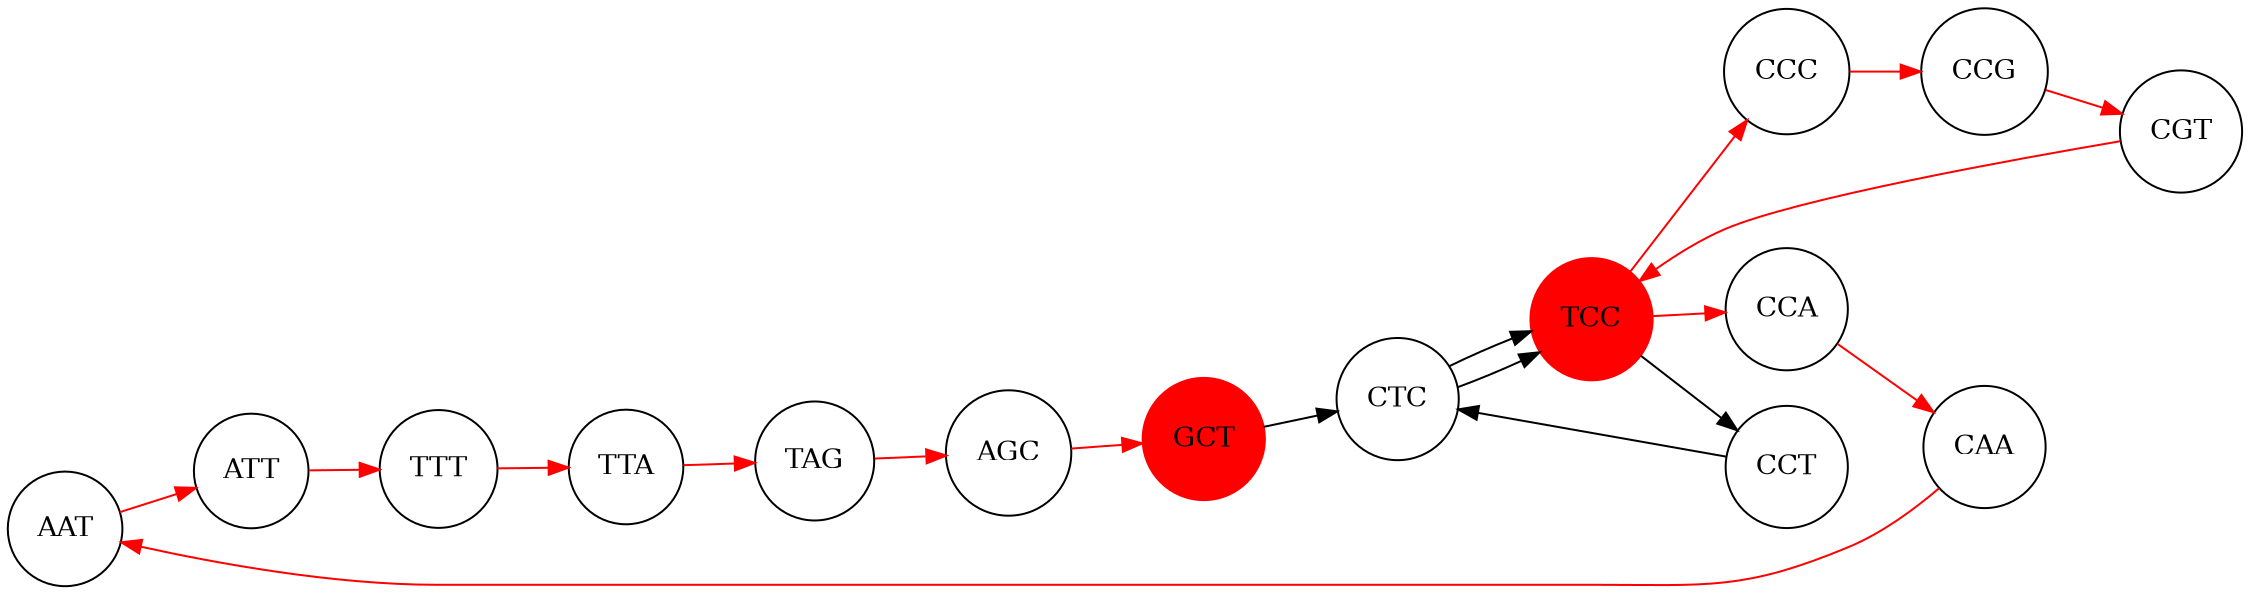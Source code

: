 digraph {
	constraint=false rankdir=LR size=15
	node [shape=circle]
	AAT
	AGC
	ATT
	CAA
	CCA
	CCC
	CCG
	CCT
	CGT
	CTC
	GCT [color=red style=filled]
	TAG
	TCC [color=red style=filled]
	TTA
	TTT
	TCC -> CCT
	CCT -> CTC
	CTC -> TCC
	CTC -> TCC
	GCT -> CTC
	edge [color=red]
	TCC -> CCC
	TCC -> CCA
	CCC -> CCG
	CCG -> CGT
	CGT -> TCC
	CCA -> CAA
	CAA -> AAT
	AAT -> ATT
	ATT -> TTT
	TTT -> TTA
	TTA -> TAG
	TAG -> AGC
	AGC -> GCT
}
